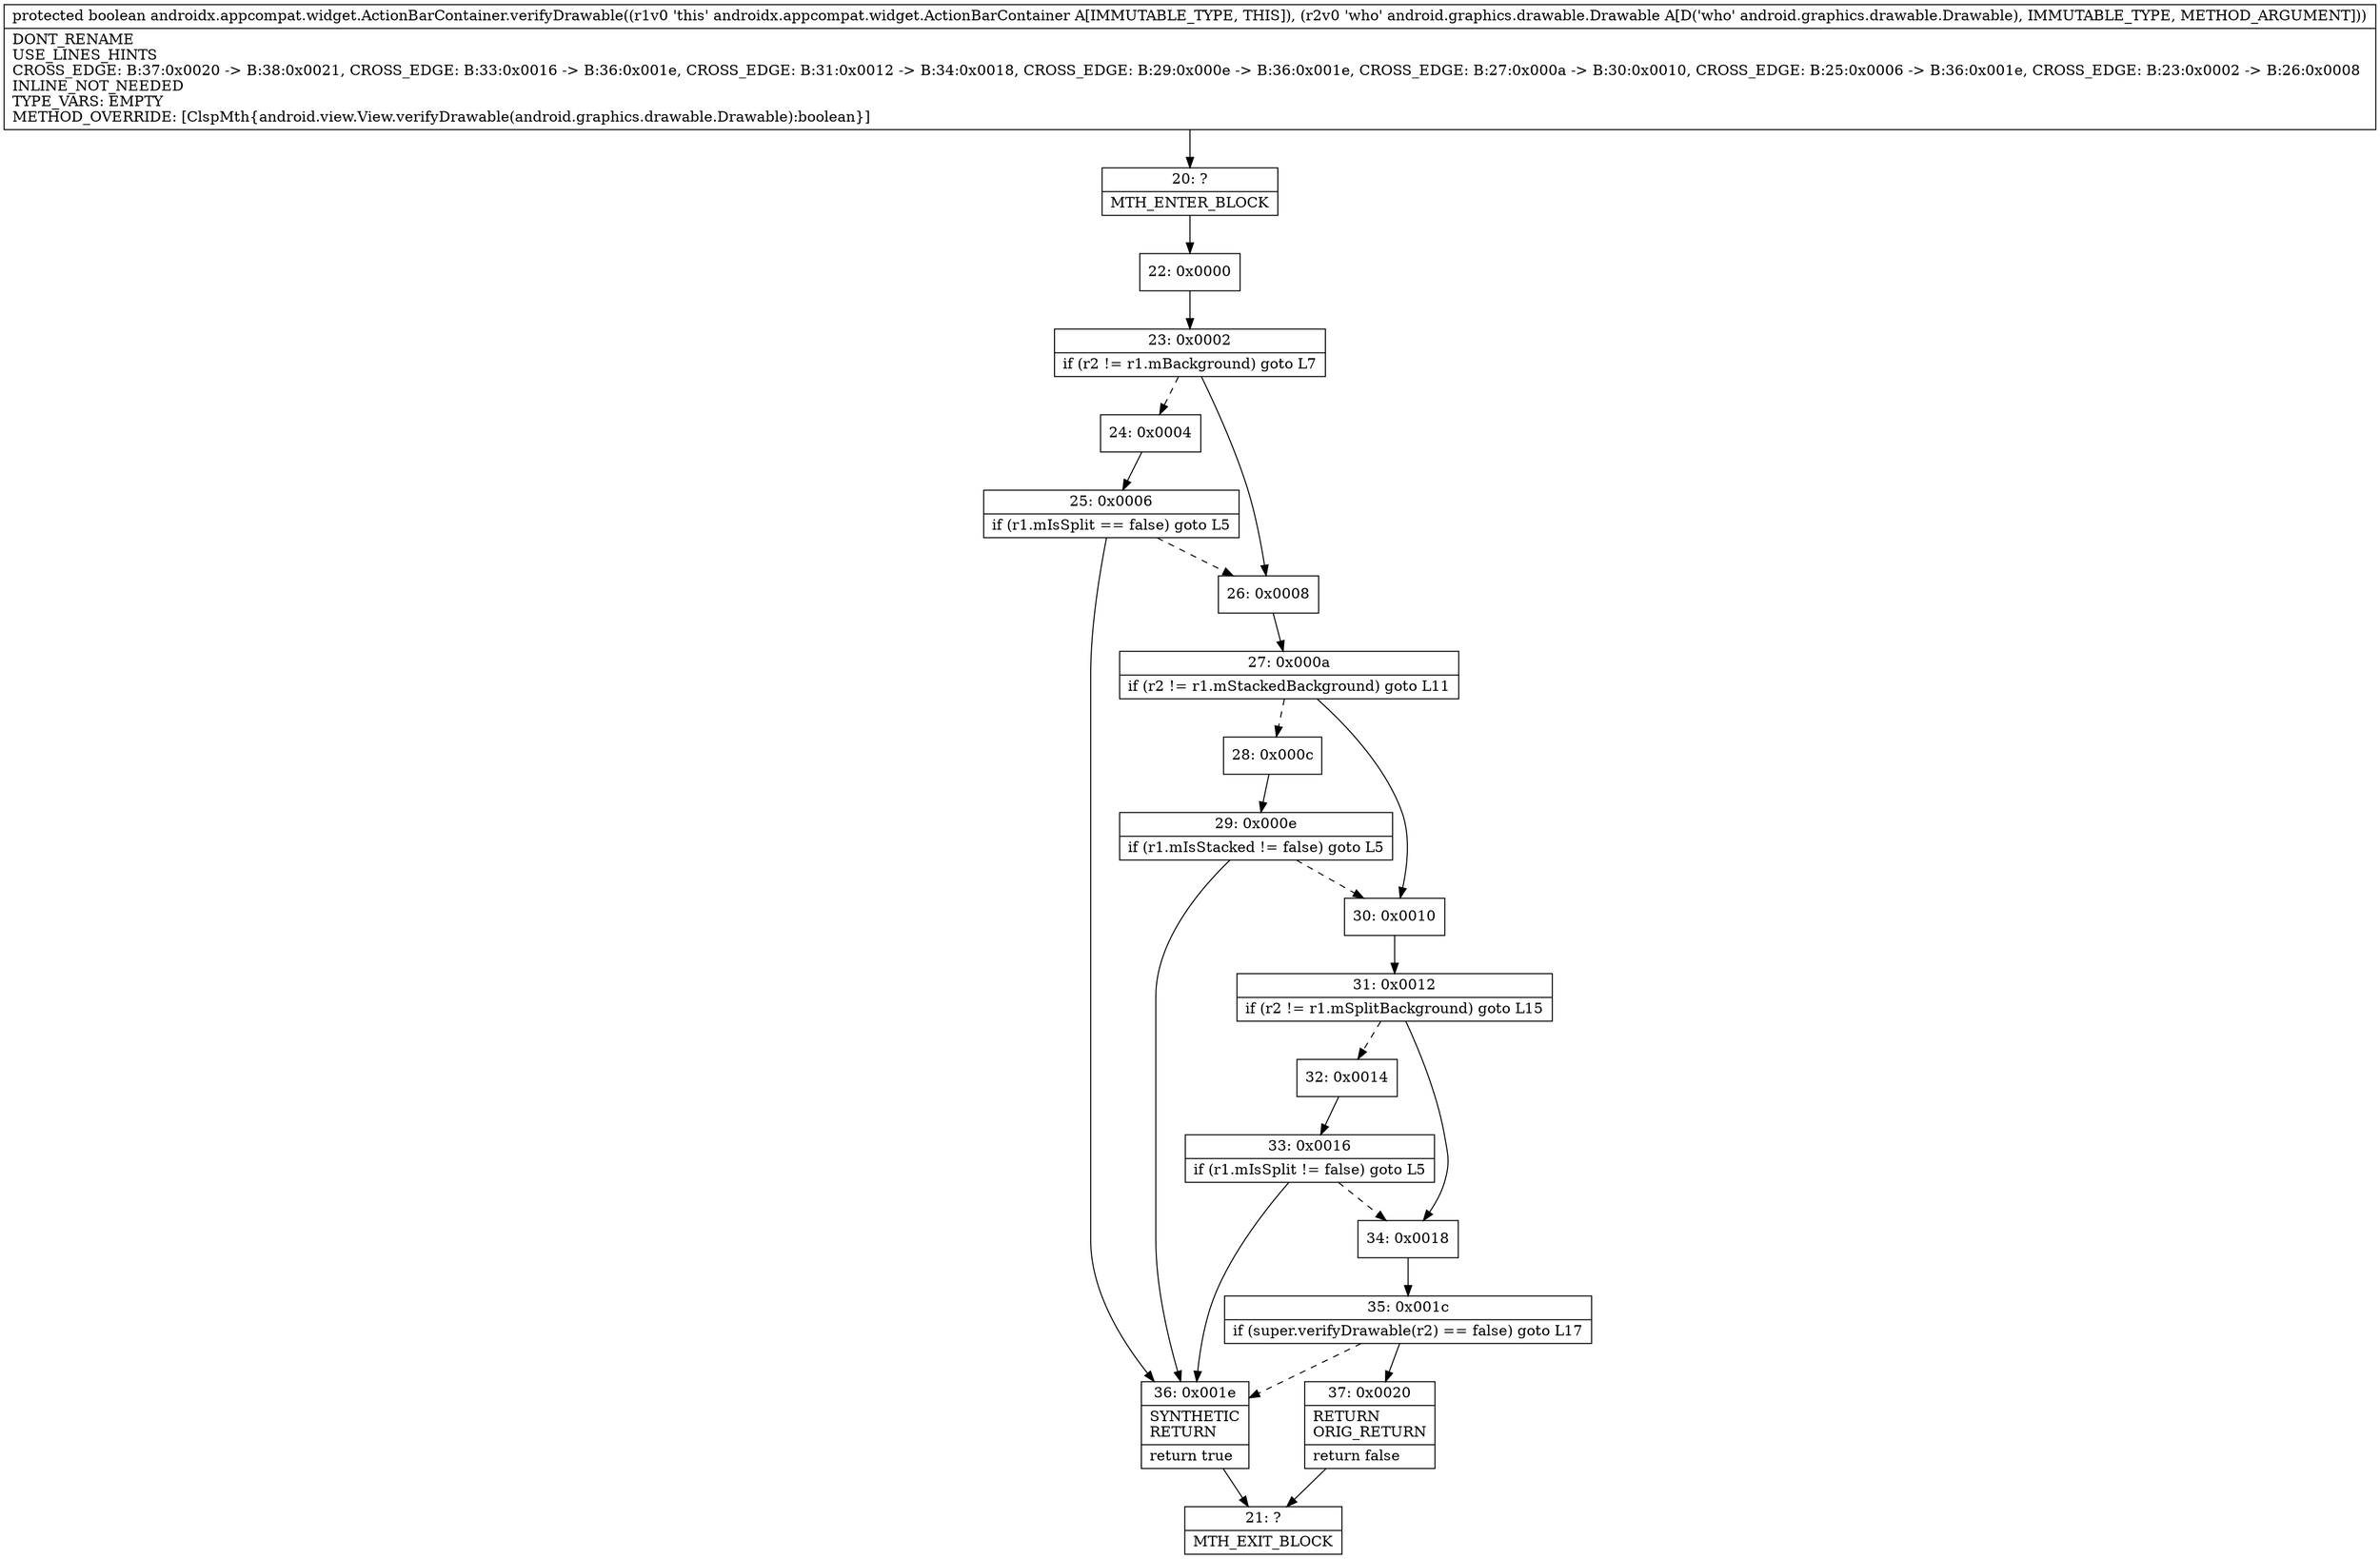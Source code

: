 digraph "CFG forandroidx.appcompat.widget.ActionBarContainer.verifyDrawable(Landroid\/graphics\/drawable\/Drawable;)Z" {
Node_20 [shape=record,label="{20\:\ ?|MTH_ENTER_BLOCK\l}"];
Node_22 [shape=record,label="{22\:\ 0x0000}"];
Node_23 [shape=record,label="{23\:\ 0x0002|if (r2 != r1.mBackground) goto L7\l}"];
Node_24 [shape=record,label="{24\:\ 0x0004}"];
Node_25 [shape=record,label="{25\:\ 0x0006|if (r1.mIsSplit == false) goto L5\l}"];
Node_36 [shape=record,label="{36\:\ 0x001e|SYNTHETIC\lRETURN\l|return true\l}"];
Node_21 [shape=record,label="{21\:\ ?|MTH_EXIT_BLOCK\l}"];
Node_26 [shape=record,label="{26\:\ 0x0008}"];
Node_27 [shape=record,label="{27\:\ 0x000a|if (r2 != r1.mStackedBackground) goto L11\l}"];
Node_28 [shape=record,label="{28\:\ 0x000c}"];
Node_29 [shape=record,label="{29\:\ 0x000e|if (r1.mIsStacked != false) goto L5\l}"];
Node_30 [shape=record,label="{30\:\ 0x0010}"];
Node_31 [shape=record,label="{31\:\ 0x0012|if (r2 != r1.mSplitBackground) goto L15\l}"];
Node_32 [shape=record,label="{32\:\ 0x0014}"];
Node_33 [shape=record,label="{33\:\ 0x0016|if (r1.mIsSplit != false) goto L5\l}"];
Node_34 [shape=record,label="{34\:\ 0x0018}"];
Node_35 [shape=record,label="{35\:\ 0x001c|if (super.verifyDrawable(r2) == false) goto L17\l}"];
Node_37 [shape=record,label="{37\:\ 0x0020|RETURN\lORIG_RETURN\l|return false\l}"];
MethodNode[shape=record,label="{protected boolean androidx.appcompat.widget.ActionBarContainer.verifyDrawable((r1v0 'this' androidx.appcompat.widget.ActionBarContainer A[IMMUTABLE_TYPE, THIS]), (r2v0 'who' android.graphics.drawable.Drawable A[D('who' android.graphics.drawable.Drawable), IMMUTABLE_TYPE, METHOD_ARGUMENT]))  | DONT_RENAME\lUSE_LINES_HINTS\lCROSS_EDGE: B:37:0x0020 \-\> B:38:0x0021, CROSS_EDGE: B:33:0x0016 \-\> B:36:0x001e, CROSS_EDGE: B:31:0x0012 \-\> B:34:0x0018, CROSS_EDGE: B:29:0x000e \-\> B:36:0x001e, CROSS_EDGE: B:27:0x000a \-\> B:30:0x0010, CROSS_EDGE: B:25:0x0006 \-\> B:36:0x001e, CROSS_EDGE: B:23:0x0002 \-\> B:26:0x0008\lINLINE_NOT_NEEDED\lTYPE_VARS: EMPTY\lMETHOD_OVERRIDE: [ClspMth\{android.view.View.verifyDrawable(android.graphics.drawable.Drawable):boolean\}]\l}"];
MethodNode -> Node_20;Node_20 -> Node_22;
Node_22 -> Node_23;
Node_23 -> Node_24[style=dashed];
Node_23 -> Node_26;
Node_24 -> Node_25;
Node_25 -> Node_26[style=dashed];
Node_25 -> Node_36;
Node_36 -> Node_21;
Node_26 -> Node_27;
Node_27 -> Node_28[style=dashed];
Node_27 -> Node_30;
Node_28 -> Node_29;
Node_29 -> Node_30[style=dashed];
Node_29 -> Node_36;
Node_30 -> Node_31;
Node_31 -> Node_32[style=dashed];
Node_31 -> Node_34;
Node_32 -> Node_33;
Node_33 -> Node_34[style=dashed];
Node_33 -> Node_36;
Node_34 -> Node_35;
Node_35 -> Node_36[style=dashed];
Node_35 -> Node_37;
Node_37 -> Node_21;
}

